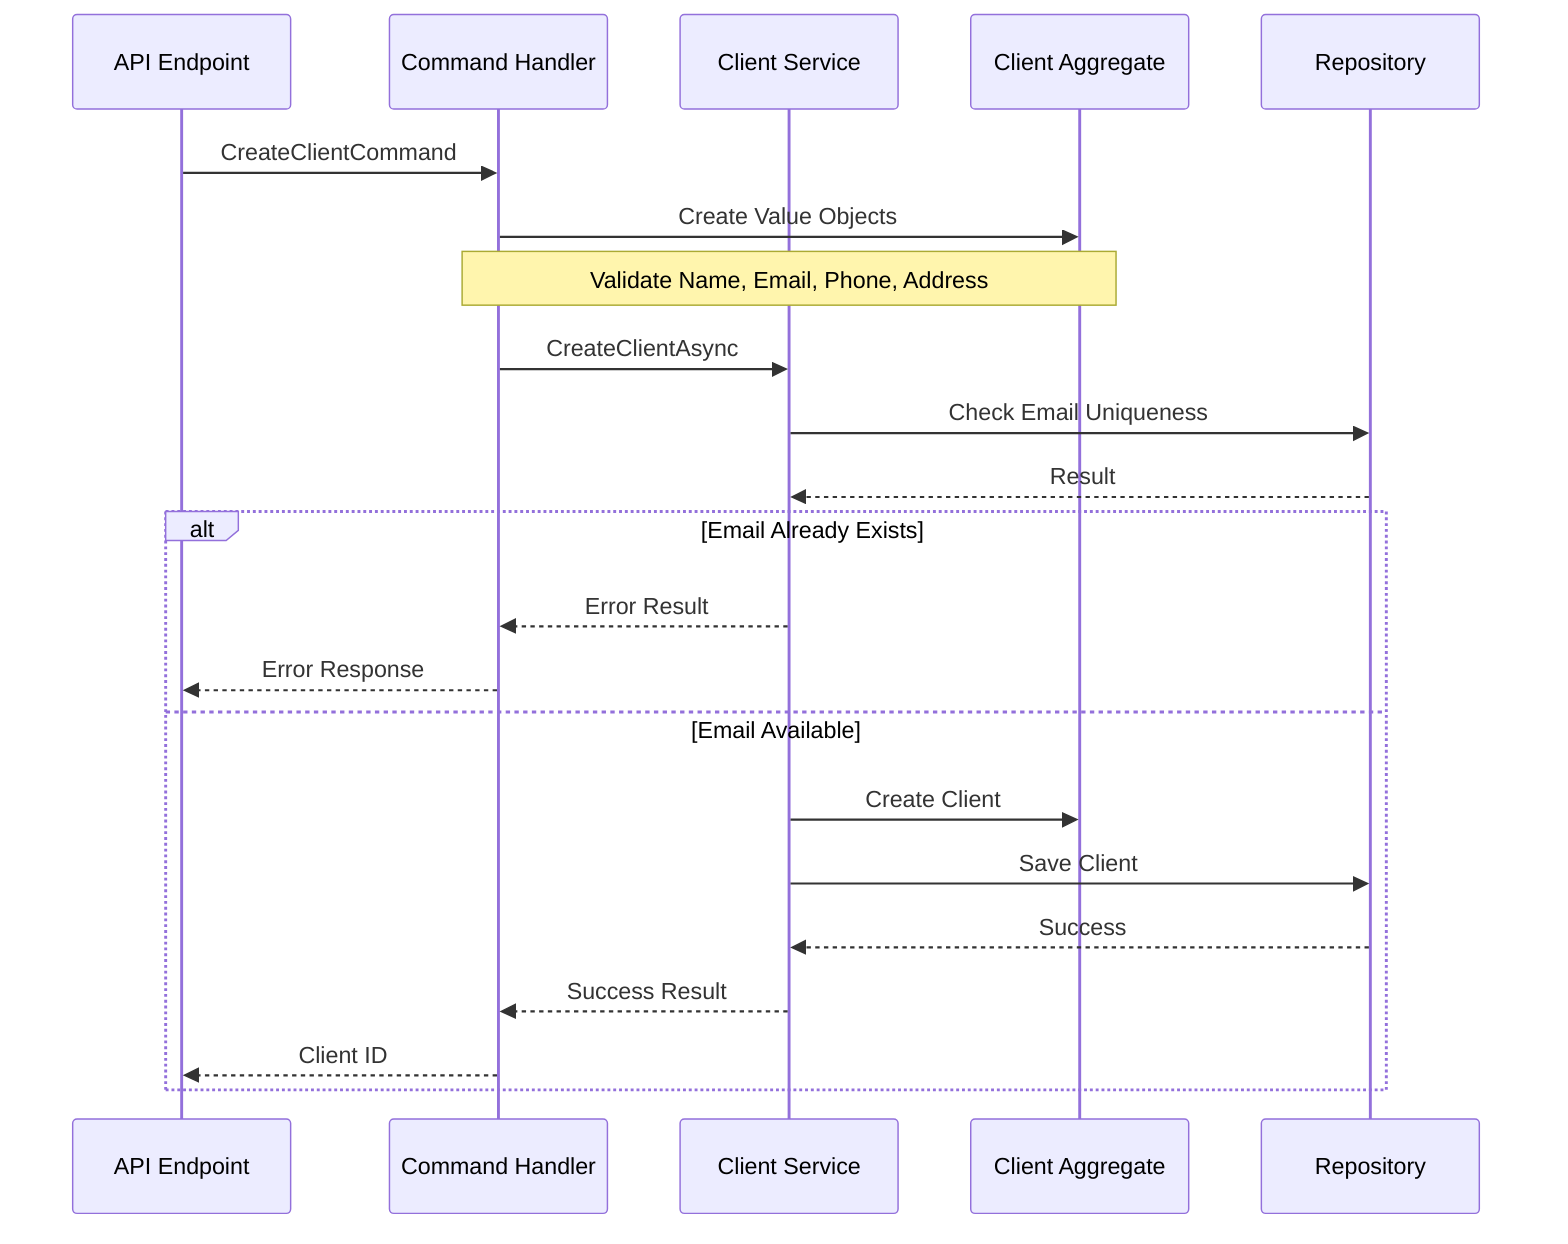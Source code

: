 sequenceDiagram
    participant API as API Endpoint
    participant Handler as Command Handler
    participant Service as Client Service
    participant Domain as Client Aggregate
    participant DB as Repository

    API->>Handler: CreateClientCommand
    Handler->>Domain: Create Value Objects
    Note over Handler,Domain: Validate Name, Email, Phone, Address
    
    Handler->>Service: CreateClientAsync
    Service->>DB: Check Email Uniqueness
    DB-->>Service: Result
    
    alt Email Already Exists
        Service-->>Handler: Error Result
        Handler-->>API: Error Response
    else Email Available
        Service->>Domain: Create Client
        Service->>DB: Save Client
        DB-->>Service: Success
        Service-->>Handler: Success Result
        Handler-->>API: Client ID
    end